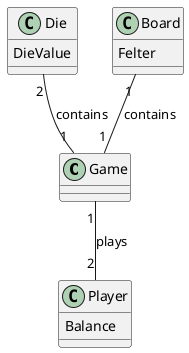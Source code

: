 @startuml
class Game
class Player{
Balance
}
class Die{
DieValue
}
class Board{
Felter
}

Game "1"--"2" Player : plays
Board "1"--"1" Game : contains
Die "2"--"1" Game : contains

@enduml